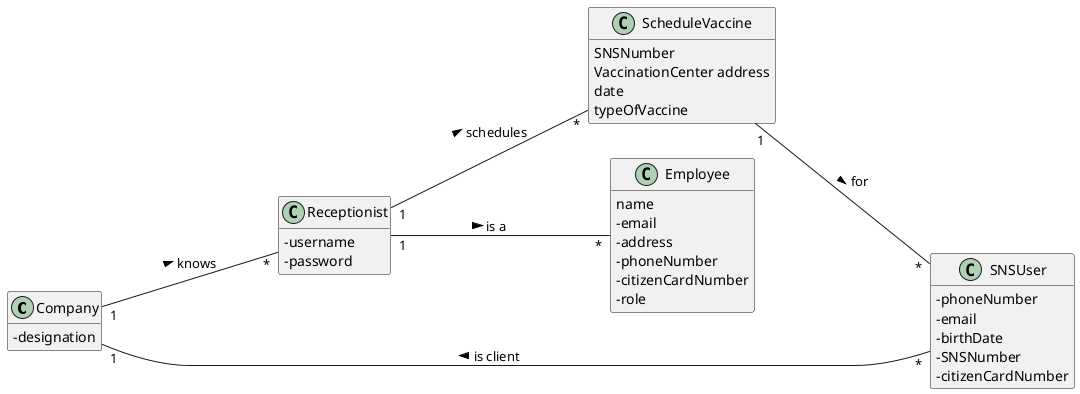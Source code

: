 -@startuml
hide methods
left to right direction
skinparam classAttributeIconSize 0


class Company {
  -designation
}

class Receptionist {
  -username
  -password
}

class SNSUser {
  -phoneNumber
  -email
  -birthDate
  -SNSNumber
  -citizenCardNumber
}

class ScheduleVaccine{
- SNSNumber
- VaccinationCenter address
- date
- typeOfVaccine
}
class Employee {
-name
    -email
    -address
    -phoneNumber
    -citizenCardNumber
    -role
    }
SNSUser "*"---"1" Company : is client >
Company "1"---"*" Receptionist : knows >
ScheduleVaccine "1"---"*" SNSUser : for >
Receptionist "1"---"*" ScheduleVaccine : schedules >
Receptionist "1"---"*" Employee : is a >

@enduml